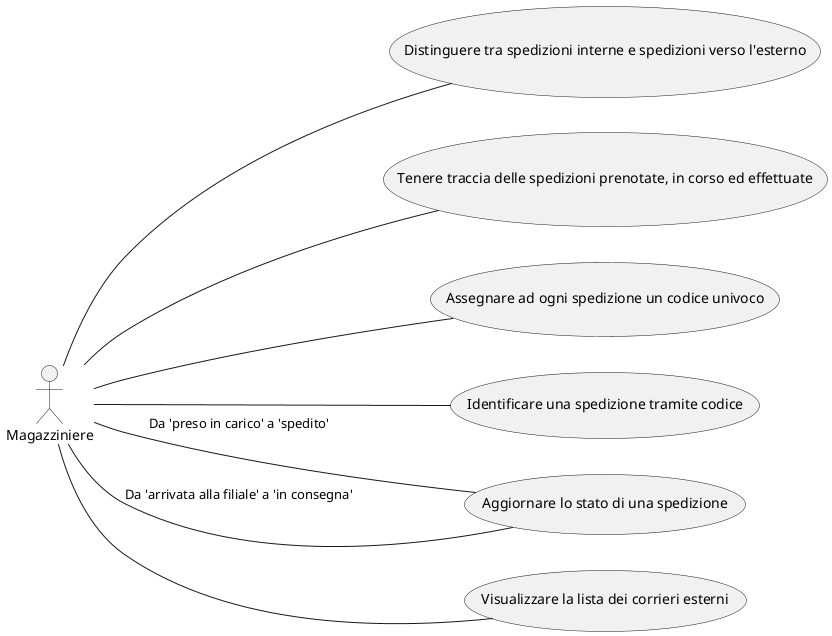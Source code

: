 @startuml
left to right direction
actor "Magazziniere" as magazziniere

usecase "Distinguere tra spedizioni interne e spedizioni verso l'esterno" as UC6
usecase "Tenere traccia delle spedizioni prenotate, in corso ed effettuate" as UC7
usecase "Assegnare ad ogni spedizione un codice univoco" as UC13
usecase "Identificare una spedizione tramite codice" as UC14
usecase "Aggiornare lo stato di una spedizione" as UC10
usecase "Visualizzare la lista dei corrieri esterni" as UC15

magazziniere -- UC6
magazziniere -- UC7
magazziniere -- UC13
magazziniere -- UC14
magazziniere -- UC10 : "Da 'preso in carico' a 'spedito'"
magazziniere -- UC10 : "Da 'arrivata alla filiale' a 'in consegna'"
magazziniere -- UC15

@enduml
